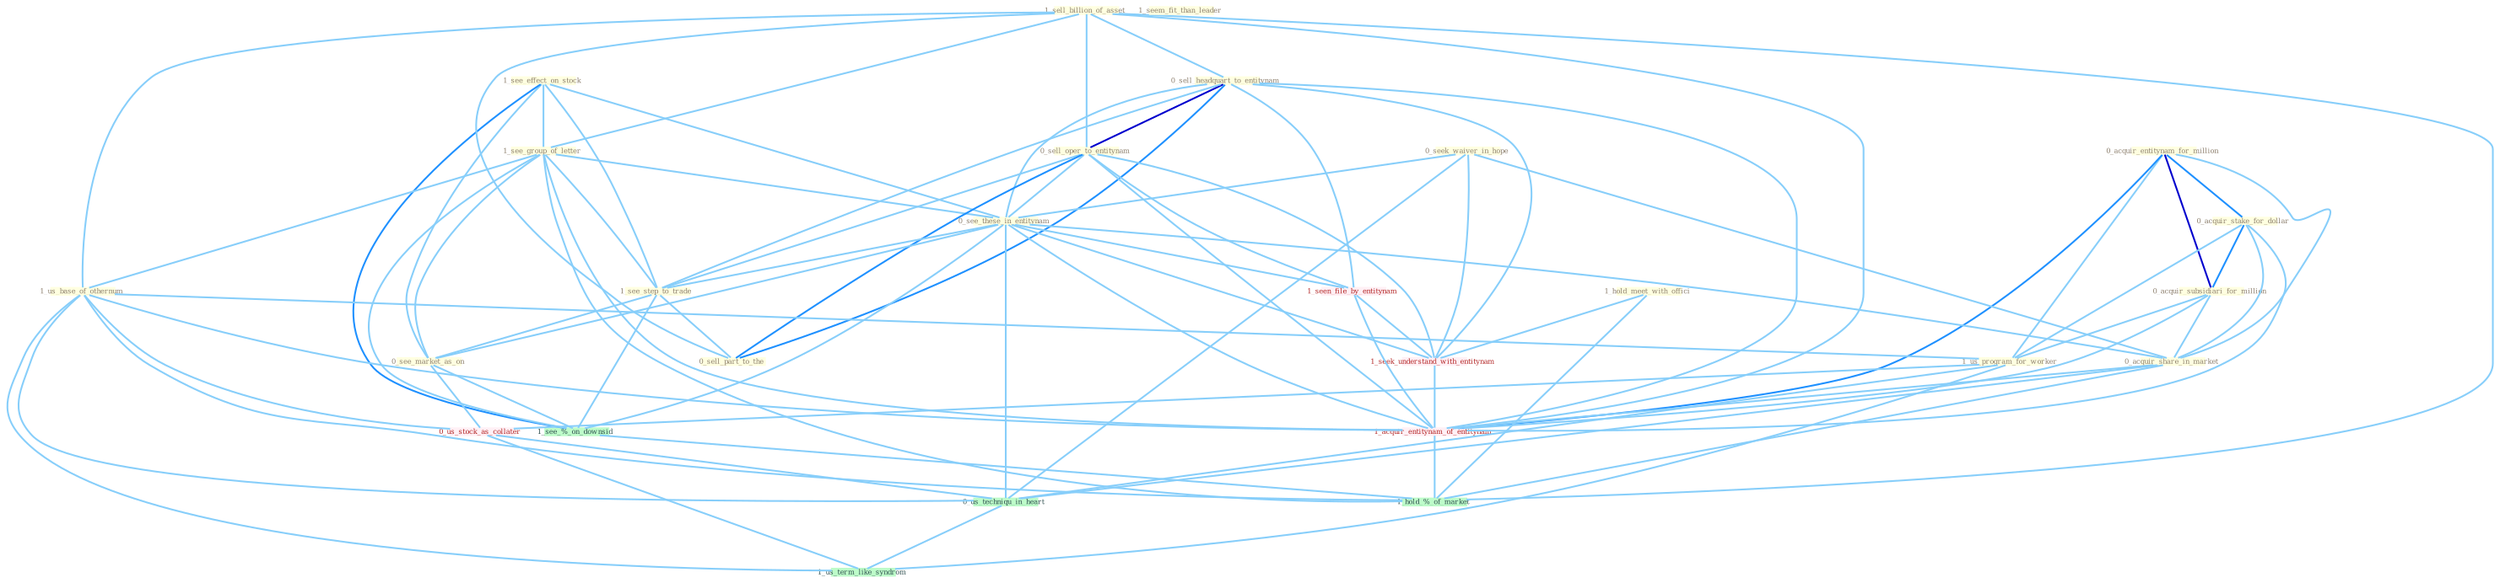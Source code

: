 Graph G{ 
    node
    [shape=polygon,style=filled,width=.5,height=.06,color="#BDFCC9",fixedsize=true,fontsize=4,
    fontcolor="#2f4f4f"];
    {node
    [color="#ffffe0", fontcolor="#8b7d6b"] "1_see_effect_on_stock " "0_acquir_entitynam_for_million " "1_sell_billion_of_asset " "1_hold_meet_with_offici " "0_acquir_stake_for_dollar " "0_sell_headquart_to_entitynam " "1_see_group_of_letter " "0_seek_waiver_in_hope " "0_sell_oper_to_entitynam " "0_see_these_in_entitynam " "1_us_base_of_othernum " "0_acquir_subsidiari_for_million " "1_see_step_to_trade " "1_us_program_for_worker " "0_sell_part_to_the " "0_see_market_as_on " "0_acquir_share_in_market " "1_seem_fit_than_leader "}
{node [color="#fff0f5", fontcolor="#b22222"] "1_seen_file_by_entitynam " "0_us_stock_as_collater " "1_seek_understand_with_entitynam " "1_acquir_entitynam_of_entitynam "}
edge [color="#B0E2FF"];

	"1_see_effect_on_stock " -- "1_see_group_of_letter " [w="1", color="#87cefa" ];
	"1_see_effect_on_stock " -- "0_see_these_in_entitynam " [w="1", color="#87cefa" ];
	"1_see_effect_on_stock " -- "1_see_step_to_trade " [w="1", color="#87cefa" ];
	"1_see_effect_on_stock " -- "0_see_market_as_on " [w="1", color="#87cefa" ];
	"1_see_effect_on_stock " -- "1_see_%_on_downsid " [w="2", color="#1e90ff" , len=0.8];
	"0_acquir_entitynam_for_million " -- "0_acquir_stake_for_dollar " [w="2", color="#1e90ff" , len=0.8];
	"0_acquir_entitynam_for_million " -- "0_acquir_subsidiari_for_million " [w="3", color="#0000cd" , len=0.6];
	"0_acquir_entitynam_for_million " -- "1_us_program_for_worker " [w="1", color="#87cefa" ];
	"0_acquir_entitynam_for_million " -- "0_acquir_share_in_market " [w="1", color="#87cefa" ];
	"0_acquir_entitynam_for_million " -- "1_acquir_entitynam_of_entitynam " [w="2", color="#1e90ff" , len=0.8];
	"1_sell_billion_of_asset " -- "0_sell_headquart_to_entitynam " [w="1", color="#87cefa" ];
	"1_sell_billion_of_asset " -- "1_see_group_of_letter " [w="1", color="#87cefa" ];
	"1_sell_billion_of_asset " -- "0_sell_oper_to_entitynam " [w="1", color="#87cefa" ];
	"1_sell_billion_of_asset " -- "1_us_base_of_othernum " [w="1", color="#87cefa" ];
	"1_sell_billion_of_asset " -- "0_sell_part_to_the " [w="1", color="#87cefa" ];
	"1_sell_billion_of_asset " -- "1_acquir_entitynam_of_entitynam " [w="1", color="#87cefa" ];
	"1_sell_billion_of_asset " -- "1_hold_%_of_market " [w="1", color="#87cefa" ];
	"1_hold_meet_with_offici " -- "1_seek_understand_with_entitynam " [w="1", color="#87cefa" ];
	"1_hold_meet_with_offici " -- "1_hold_%_of_market " [w="1", color="#87cefa" ];
	"0_acquir_stake_for_dollar " -- "0_acquir_subsidiari_for_million " [w="2", color="#1e90ff" , len=0.8];
	"0_acquir_stake_for_dollar " -- "1_us_program_for_worker " [w="1", color="#87cefa" ];
	"0_acquir_stake_for_dollar " -- "0_acquir_share_in_market " [w="1", color="#87cefa" ];
	"0_acquir_stake_for_dollar " -- "1_acquir_entitynam_of_entitynam " [w="1", color="#87cefa" ];
	"0_sell_headquart_to_entitynam " -- "0_sell_oper_to_entitynam " [w="3", color="#0000cd" , len=0.6];
	"0_sell_headquart_to_entitynam " -- "0_see_these_in_entitynam " [w="1", color="#87cefa" ];
	"0_sell_headquart_to_entitynam " -- "1_see_step_to_trade " [w="1", color="#87cefa" ];
	"0_sell_headquart_to_entitynam " -- "0_sell_part_to_the " [w="2", color="#1e90ff" , len=0.8];
	"0_sell_headquart_to_entitynam " -- "1_seen_file_by_entitynam " [w="1", color="#87cefa" ];
	"0_sell_headquart_to_entitynam " -- "1_seek_understand_with_entitynam " [w="1", color="#87cefa" ];
	"0_sell_headquart_to_entitynam " -- "1_acquir_entitynam_of_entitynam " [w="1", color="#87cefa" ];
	"1_see_group_of_letter " -- "0_see_these_in_entitynam " [w="1", color="#87cefa" ];
	"1_see_group_of_letter " -- "1_us_base_of_othernum " [w="1", color="#87cefa" ];
	"1_see_group_of_letter " -- "1_see_step_to_trade " [w="1", color="#87cefa" ];
	"1_see_group_of_letter " -- "0_see_market_as_on " [w="1", color="#87cefa" ];
	"1_see_group_of_letter " -- "1_acquir_entitynam_of_entitynam " [w="1", color="#87cefa" ];
	"1_see_group_of_letter " -- "1_see_%_on_downsid " [w="1", color="#87cefa" ];
	"1_see_group_of_letter " -- "1_hold_%_of_market " [w="1", color="#87cefa" ];
	"0_seek_waiver_in_hope " -- "0_see_these_in_entitynam " [w="1", color="#87cefa" ];
	"0_seek_waiver_in_hope " -- "0_acquir_share_in_market " [w="1", color="#87cefa" ];
	"0_seek_waiver_in_hope " -- "1_seek_understand_with_entitynam " [w="1", color="#87cefa" ];
	"0_seek_waiver_in_hope " -- "0_us_techniqu_in_heart " [w="1", color="#87cefa" ];
	"0_sell_oper_to_entitynam " -- "0_see_these_in_entitynam " [w="1", color="#87cefa" ];
	"0_sell_oper_to_entitynam " -- "1_see_step_to_trade " [w="1", color="#87cefa" ];
	"0_sell_oper_to_entitynam " -- "0_sell_part_to_the " [w="2", color="#1e90ff" , len=0.8];
	"0_sell_oper_to_entitynam " -- "1_seen_file_by_entitynam " [w="1", color="#87cefa" ];
	"0_sell_oper_to_entitynam " -- "1_seek_understand_with_entitynam " [w="1", color="#87cefa" ];
	"0_sell_oper_to_entitynam " -- "1_acquir_entitynam_of_entitynam " [w="1", color="#87cefa" ];
	"0_see_these_in_entitynam " -- "1_see_step_to_trade " [w="1", color="#87cefa" ];
	"0_see_these_in_entitynam " -- "0_see_market_as_on " [w="1", color="#87cefa" ];
	"0_see_these_in_entitynam " -- "0_acquir_share_in_market " [w="1", color="#87cefa" ];
	"0_see_these_in_entitynam " -- "1_seen_file_by_entitynam " [w="1", color="#87cefa" ];
	"0_see_these_in_entitynam " -- "1_seek_understand_with_entitynam " [w="1", color="#87cefa" ];
	"0_see_these_in_entitynam " -- "1_acquir_entitynam_of_entitynam " [w="1", color="#87cefa" ];
	"0_see_these_in_entitynam " -- "0_us_techniqu_in_heart " [w="1", color="#87cefa" ];
	"0_see_these_in_entitynam " -- "1_see_%_on_downsid " [w="1", color="#87cefa" ];
	"1_us_base_of_othernum " -- "1_us_program_for_worker " [w="1", color="#87cefa" ];
	"1_us_base_of_othernum " -- "0_us_stock_as_collater " [w="1", color="#87cefa" ];
	"1_us_base_of_othernum " -- "1_acquir_entitynam_of_entitynam " [w="1", color="#87cefa" ];
	"1_us_base_of_othernum " -- "0_us_techniqu_in_heart " [w="1", color="#87cefa" ];
	"1_us_base_of_othernum " -- "1_us_term_like_syndrom " [w="1", color="#87cefa" ];
	"1_us_base_of_othernum " -- "1_hold_%_of_market " [w="1", color="#87cefa" ];
	"0_acquir_subsidiari_for_million " -- "1_us_program_for_worker " [w="1", color="#87cefa" ];
	"0_acquir_subsidiari_for_million " -- "0_acquir_share_in_market " [w="1", color="#87cefa" ];
	"0_acquir_subsidiari_for_million " -- "1_acquir_entitynam_of_entitynam " [w="1", color="#87cefa" ];
	"1_see_step_to_trade " -- "0_sell_part_to_the " [w="1", color="#87cefa" ];
	"1_see_step_to_trade " -- "0_see_market_as_on " [w="1", color="#87cefa" ];
	"1_see_step_to_trade " -- "1_see_%_on_downsid " [w="1", color="#87cefa" ];
	"1_us_program_for_worker " -- "0_us_stock_as_collater " [w="1", color="#87cefa" ];
	"1_us_program_for_worker " -- "0_us_techniqu_in_heart " [w="1", color="#87cefa" ];
	"1_us_program_for_worker " -- "1_us_term_like_syndrom " [w="1", color="#87cefa" ];
	"0_see_market_as_on " -- "0_us_stock_as_collater " [w="1", color="#87cefa" ];
	"0_see_market_as_on " -- "1_see_%_on_downsid " [w="1", color="#87cefa" ];
	"0_acquir_share_in_market " -- "1_acquir_entitynam_of_entitynam " [w="1", color="#87cefa" ];
	"0_acquir_share_in_market " -- "0_us_techniqu_in_heart " [w="1", color="#87cefa" ];
	"0_acquir_share_in_market " -- "1_hold_%_of_market " [w="1", color="#87cefa" ];
	"1_seen_file_by_entitynam " -- "1_seek_understand_with_entitynam " [w="1", color="#87cefa" ];
	"1_seen_file_by_entitynam " -- "1_acquir_entitynam_of_entitynam " [w="1", color="#87cefa" ];
	"0_us_stock_as_collater " -- "0_us_techniqu_in_heart " [w="1", color="#87cefa" ];
	"0_us_stock_as_collater " -- "1_us_term_like_syndrom " [w="1", color="#87cefa" ];
	"1_seek_understand_with_entitynam " -- "1_acquir_entitynam_of_entitynam " [w="1", color="#87cefa" ];
	"1_acquir_entitynam_of_entitynam " -- "1_hold_%_of_market " [w="1", color="#87cefa" ];
	"0_us_techniqu_in_heart " -- "1_us_term_like_syndrom " [w="1", color="#87cefa" ];
	"1_see_%_on_downsid " -- "1_hold_%_of_market " [w="1", color="#87cefa" ];
}